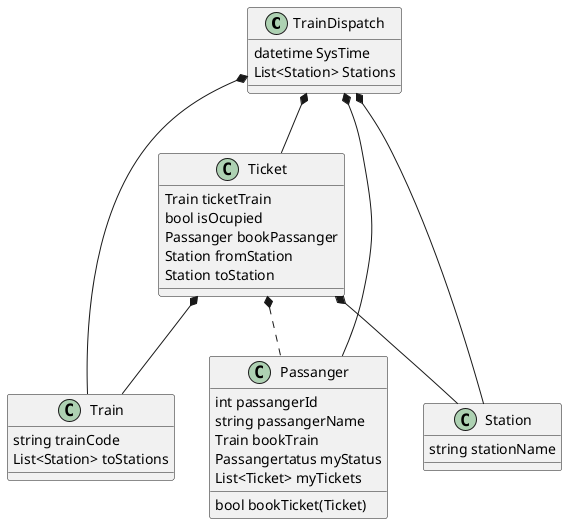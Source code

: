 @startuml
'https://plantuml.com/class-diagram

class TrainDispatch{
datetime SysTime
List<Station> Stations

}

class Train{
 string trainCode
' List<Passanger> passangers
 List<Station> toStations
}

'enum Passangertatus{
'    IDLE
'    BOOKED
'    ONBOARD
'}

class Passanger{
int passangerId
string passangerName
Train bookTrain
Passangertatus myStatus
List<Ticket> myTickets

bool bookTicket(Ticket)

}

class Station{
    string stationName
}

TrainDispatch *-- Train
TrainDispatch *-- Passanger
TrainDispatch *-- Station

class Ticket{
    Train ticketTrain
'    string ticketType
'    int ticketPrice
    bool isOcupied
    Passanger bookPassanger
    Station fromStation
    Station toStation
}
Ticket *-- Train
Ticket *-- Station
Ticket *.. Passanger

TrainDispatch *-- Ticket

@enduml
